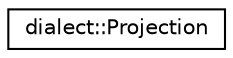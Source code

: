 digraph "Graphical Class Hierarchy"
{
  edge [fontname="Helvetica",fontsize="10",labelfontname="Helvetica",labelfontsize="10"];
  node [fontname="Helvetica",fontsize="10",shape=record];
  rankdir="LR";
  Node0 [label="dialect::Projection",height=0.2,width=0.4,color="black", fillcolor="white", style="filled",URL="$structdialect_1_1Projection.html"];
}
